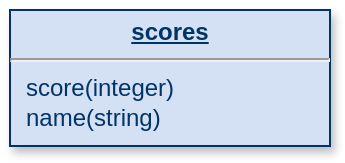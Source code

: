 <mxfile version="10.6.0" type="device"><diagram name="Page-1" id="efa7a0a1-bf9b-a30e-e6df-94a7791c09e9"><mxGraphModel dx="818" dy="497" grid="1" gridSize="10" guides="1" tooltips="1" connect="1" arrows="1" fold="1" page="1" pageScale="1" pageWidth="826" pageHeight="1169" background="#ffffff" math="0" shadow="0"><root><mxCell id="0"/><mxCell id="1" parent="0"/><mxCell id="25" value="&lt;p style=&quot;margin: 0px ; margin-top: 4px ; text-align: center ; text-decoration: underline&quot;&gt;&lt;strong&gt;scores&lt;/strong&gt;&lt;/p&gt;&lt;hr&gt;&lt;p style=&quot;margin: 0px ; margin-left: 8px&quot;&gt;score(integer)&lt;/p&gt;&lt;p style=&quot;margin: 0px ; margin-left: 8px&quot;&gt;name(string)&lt;/p&gt;" style="verticalAlign=top;align=left;overflow=fill;fontSize=12;fontFamily=Helvetica;html=1;strokeColor=#003366;shadow=1;fillColor=#D4E1F5;fontColor=#003366" parent="1" vertex="1"><mxGeometry x="40" y="22" width="160" height="68" as="geometry"/></mxCell></root></mxGraphModel></diagram></mxfile>